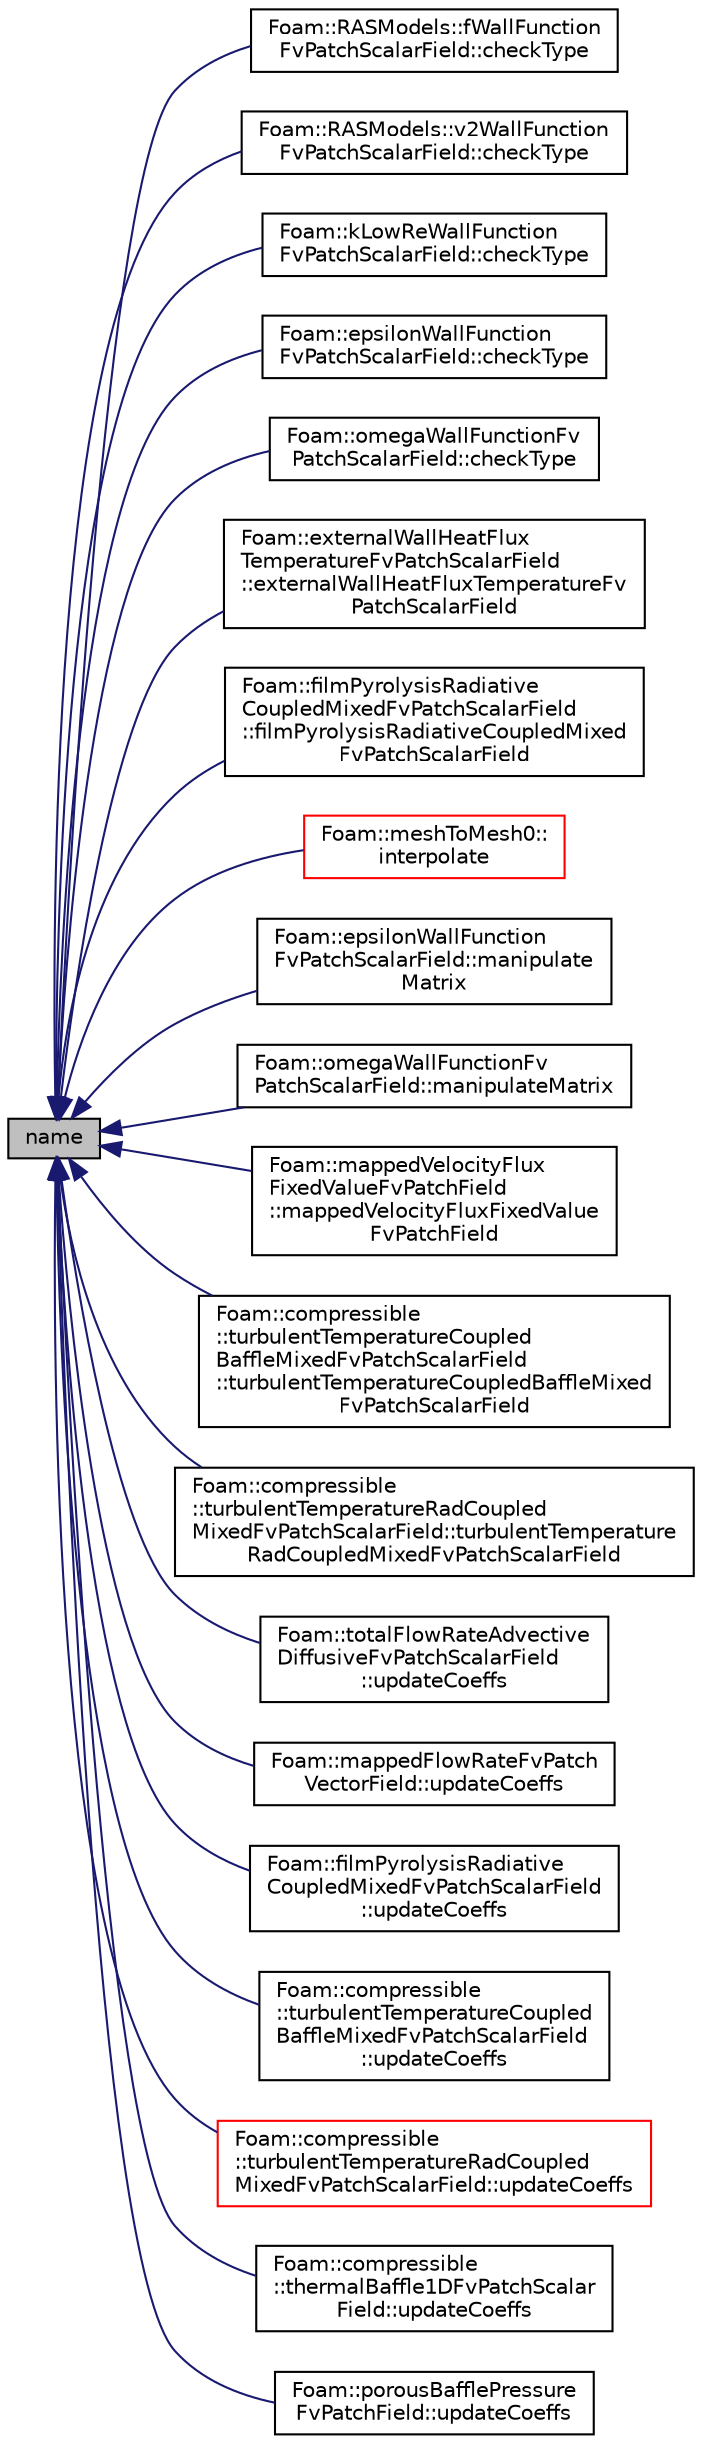 digraph "name"
{
  bgcolor="transparent";
  edge [fontname="Helvetica",fontsize="10",labelfontname="Helvetica",labelfontsize="10"];
  node [fontname="Helvetica",fontsize="10",shape=record];
  rankdir="LR";
  Node1 [label="name",height=0.2,width=0.4,color="black", fillcolor="grey75", style="filled", fontcolor="black"];
  Node1 -> Node2 [dir="back",color="midnightblue",fontsize="10",style="solid",fontname="Helvetica"];
  Node2 [label="Foam::RASModels::fWallFunction\lFvPatchScalarField::checkType",height=0.2,width=0.4,color="black",URL="$a00895.html#ad72f1118ee25d5a9fcb73f4c5d8ea9d0",tooltip="Check the type of the patch. "];
  Node1 -> Node3 [dir="back",color="midnightblue",fontsize="10",style="solid",fontname="Helvetica"];
  Node3 [label="Foam::RASModels::v2WallFunction\lFvPatchScalarField::checkType",height=0.2,width=0.4,color="black",URL="$a02774.html#ad72f1118ee25d5a9fcb73f4c5d8ea9d0",tooltip="Check the type of the patch. "];
  Node1 -> Node4 [dir="back",color="midnightblue",fontsize="10",style="solid",fontname="Helvetica"];
  Node4 [label="Foam::kLowReWallFunction\lFvPatchScalarField::checkType",height=0.2,width=0.4,color="black",URL="$a01241.html#ad72f1118ee25d5a9fcb73f4c5d8ea9d0",tooltip="Check the type of the patch. "];
  Node1 -> Node5 [dir="back",color="midnightblue",fontsize="10",style="solid",fontname="Helvetica"];
  Node5 [label="Foam::epsilonWallFunction\lFvPatchScalarField::checkType",height=0.2,width=0.4,color="black",URL="$a00662.html#ad72f1118ee25d5a9fcb73f4c5d8ea9d0",tooltip="Check the type of the patch. "];
  Node1 -> Node6 [dir="back",color="midnightblue",fontsize="10",style="solid",fontname="Helvetica"];
  Node6 [label="Foam::omegaWallFunctionFv\lPatchScalarField::checkType",height=0.2,width=0.4,color="black",URL="$a01706.html#ad72f1118ee25d5a9fcb73f4c5d8ea9d0",tooltip="Check the type of the patch. "];
  Node1 -> Node7 [dir="back",color="midnightblue",fontsize="10",style="solid",fontname="Helvetica"];
  Node7 [label="Foam::externalWallHeatFlux\lTemperatureFvPatchScalarField\l::externalWallHeatFluxTemperatureFv\lPatchScalarField",height=0.2,width=0.4,color="black",URL="$a00710.html#ad95f243fff78b405bd905548ca43ba5f",tooltip="Construct from patch, internal field and dictionary. "];
  Node1 -> Node8 [dir="back",color="midnightblue",fontsize="10",style="solid",fontname="Helvetica"];
  Node8 [label="Foam::filmPyrolysisRadiative\lCoupledMixedFvPatchScalarField\l::filmPyrolysisRadiativeCoupledMixed\lFvPatchScalarField",height=0.2,width=0.4,color="black",URL="$a00784.html#ae673557ad99c16b355a4455174d3dd20",tooltip="Construct from patch, internal field and dictionary. "];
  Node1 -> Node9 [dir="back",color="midnightblue",fontsize="10",style="solid",fontname="Helvetica"];
  Node9 [label="Foam::meshToMesh0::\linterpolate",height=0.2,width=0.4,color="red",URL="$a01475.html#a6fce70ab4c4920304ea62c241d81ba57",tooltip="Interpolate volume field. "];
  Node1 -> Node10 [dir="back",color="midnightblue",fontsize="10",style="solid",fontname="Helvetica"];
  Node10 [label="Foam::epsilonWallFunction\lFvPatchScalarField::manipulate\lMatrix",height=0.2,width=0.4,color="black",URL="$a00662.html#a45d1c9e9ccd460392d93923472aac76c",tooltip="Manipulate matrix with given weights. "];
  Node1 -> Node11 [dir="back",color="midnightblue",fontsize="10",style="solid",fontname="Helvetica"];
  Node11 [label="Foam::omegaWallFunctionFv\lPatchScalarField::manipulateMatrix",height=0.2,width=0.4,color="black",URL="$a01706.html#a45d1c9e9ccd460392d93923472aac76c",tooltip="Manipulate matrix with given weights. "];
  Node1 -> Node12 [dir="back",color="midnightblue",fontsize="10",style="solid",fontname="Helvetica"];
  Node12 [label="Foam::mappedVelocityFlux\lFixedValueFvPatchField\l::mappedVelocityFluxFixedValue\lFvPatchField",height=0.2,width=0.4,color="black",URL="$a01426.html#a361328a5ffc8edb319eb2a8b7cd90b98",tooltip="Construct by mapping given. "];
  Node1 -> Node13 [dir="back",color="midnightblue",fontsize="10",style="solid",fontname="Helvetica"];
  Node13 [label="Foam::compressible\l::turbulentTemperatureCoupled\lBaffleMixedFvPatchScalarField\l::turbulentTemperatureCoupledBaffleMixed\lFvPatchScalarField",height=0.2,width=0.4,color="black",URL="$a02705.html#a9faad4217dc1acc405851d2f387b4438",tooltip="Construct from patch, internal field and dictionary. "];
  Node1 -> Node14 [dir="back",color="midnightblue",fontsize="10",style="solid",fontname="Helvetica"];
  Node14 [label="Foam::compressible\l::turbulentTemperatureRadCoupled\lMixedFvPatchScalarField::turbulentTemperature\lRadCoupledMixedFvPatchScalarField",height=0.2,width=0.4,color="black",URL="$a02706.html#a9dd0ff375029b5f8a77ce8968c624482",tooltip="Construct from patch, internal field and dictionary. "];
  Node1 -> Node15 [dir="back",color="midnightblue",fontsize="10",style="solid",fontname="Helvetica"];
  Node15 [label="Foam::totalFlowRateAdvective\lDiffusiveFvPatchScalarField\l::updateCoeffs",height=0.2,width=0.4,color="black",URL="$a02637.html#a7e24eafac629d3733181cd942d4c902f",tooltip="Update the coefficients associated with the patch field. "];
  Node1 -> Node16 [dir="back",color="midnightblue",fontsize="10",style="solid",fontname="Helvetica"];
  Node16 [label="Foam::mappedFlowRateFvPatch\lVectorField::updateCoeffs",height=0.2,width=0.4,color="black",URL="$a01418.html#a7e24eafac629d3733181cd942d4c902f",tooltip="Update the coefficients associated with the patch field. "];
  Node1 -> Node17 [dir="back",color="midnightblue",fontsize="10",style="solid",fontname="Helvetica"];
  Node17 [label="Foam::filmPyrolysisRadiative\lCoupledMixedFvPatchScalarField\l::updateCoeffs",height=0.2,width=0.4,color="black",URL="$a00784.html#a7e24eafac629d3733181cd942d4c902f",tooltip="Update the coefficients associated with the patch field. "];
  Node1 -> Node18 [dir="back",color="midnightblue",fontsize="10",style="solid",fontname="Helvetica"];
  Node18 [label="Foam::compressible\l::turbulentTemperatureCoupled\lBaffleMixedFvPatchScalarField\l::updateCoeffs",height=0.2,width=0.4,color="black",URL="$a02705.html#a7e24eafac629d3733181cd942d4c902f",tooltip="Update the coefficients associated with the patch field. "];
  Node1 -> Node19 [dir="back",color="midnightblue",fontsize="10",style="solid",fontname="Helvetica"];
  Node19 [label="Foam::compressible\l::turbulentTemperatureRadCoupled\lMixedFvPatchScalarField::updateCoeffs",height=0.2,width=0.4,color="red",URL="$a02706.html#a7e24eafac629d3733181cd942d4c902f",tooltip="Update the coefficients associated with the patch field. "];
  Node1 -> Node20 [dir="back",color="midnightblue",fontsize="10",style="solid",fontname="Helvetica"];
  Node20 [label="Foam::compressible\l::thermalBaffle1DFvPatchScalar\lField::updateCoeffs",height=0.2,width=0.4,color="black",URL="$a02577.html#a7e24eafac629d3733181cd942d4c902f",tooltip="Update the coefficients associated with the patch field. "];
  Node1 -> Node21 [dir="back",color="midnightblue",fontsize="10",style="solid",fontname="Helvetica"];
  Node21 [label="Foam::porousBafflePressure\lFvPatchField::updateCoeffs",height=0.2,width=0.4,color="black",URL="$a01941.html#a7e24eafac629d3733181cd942d4c902f",tooltip="Update the coefficients associated with the patch field. "];
}
